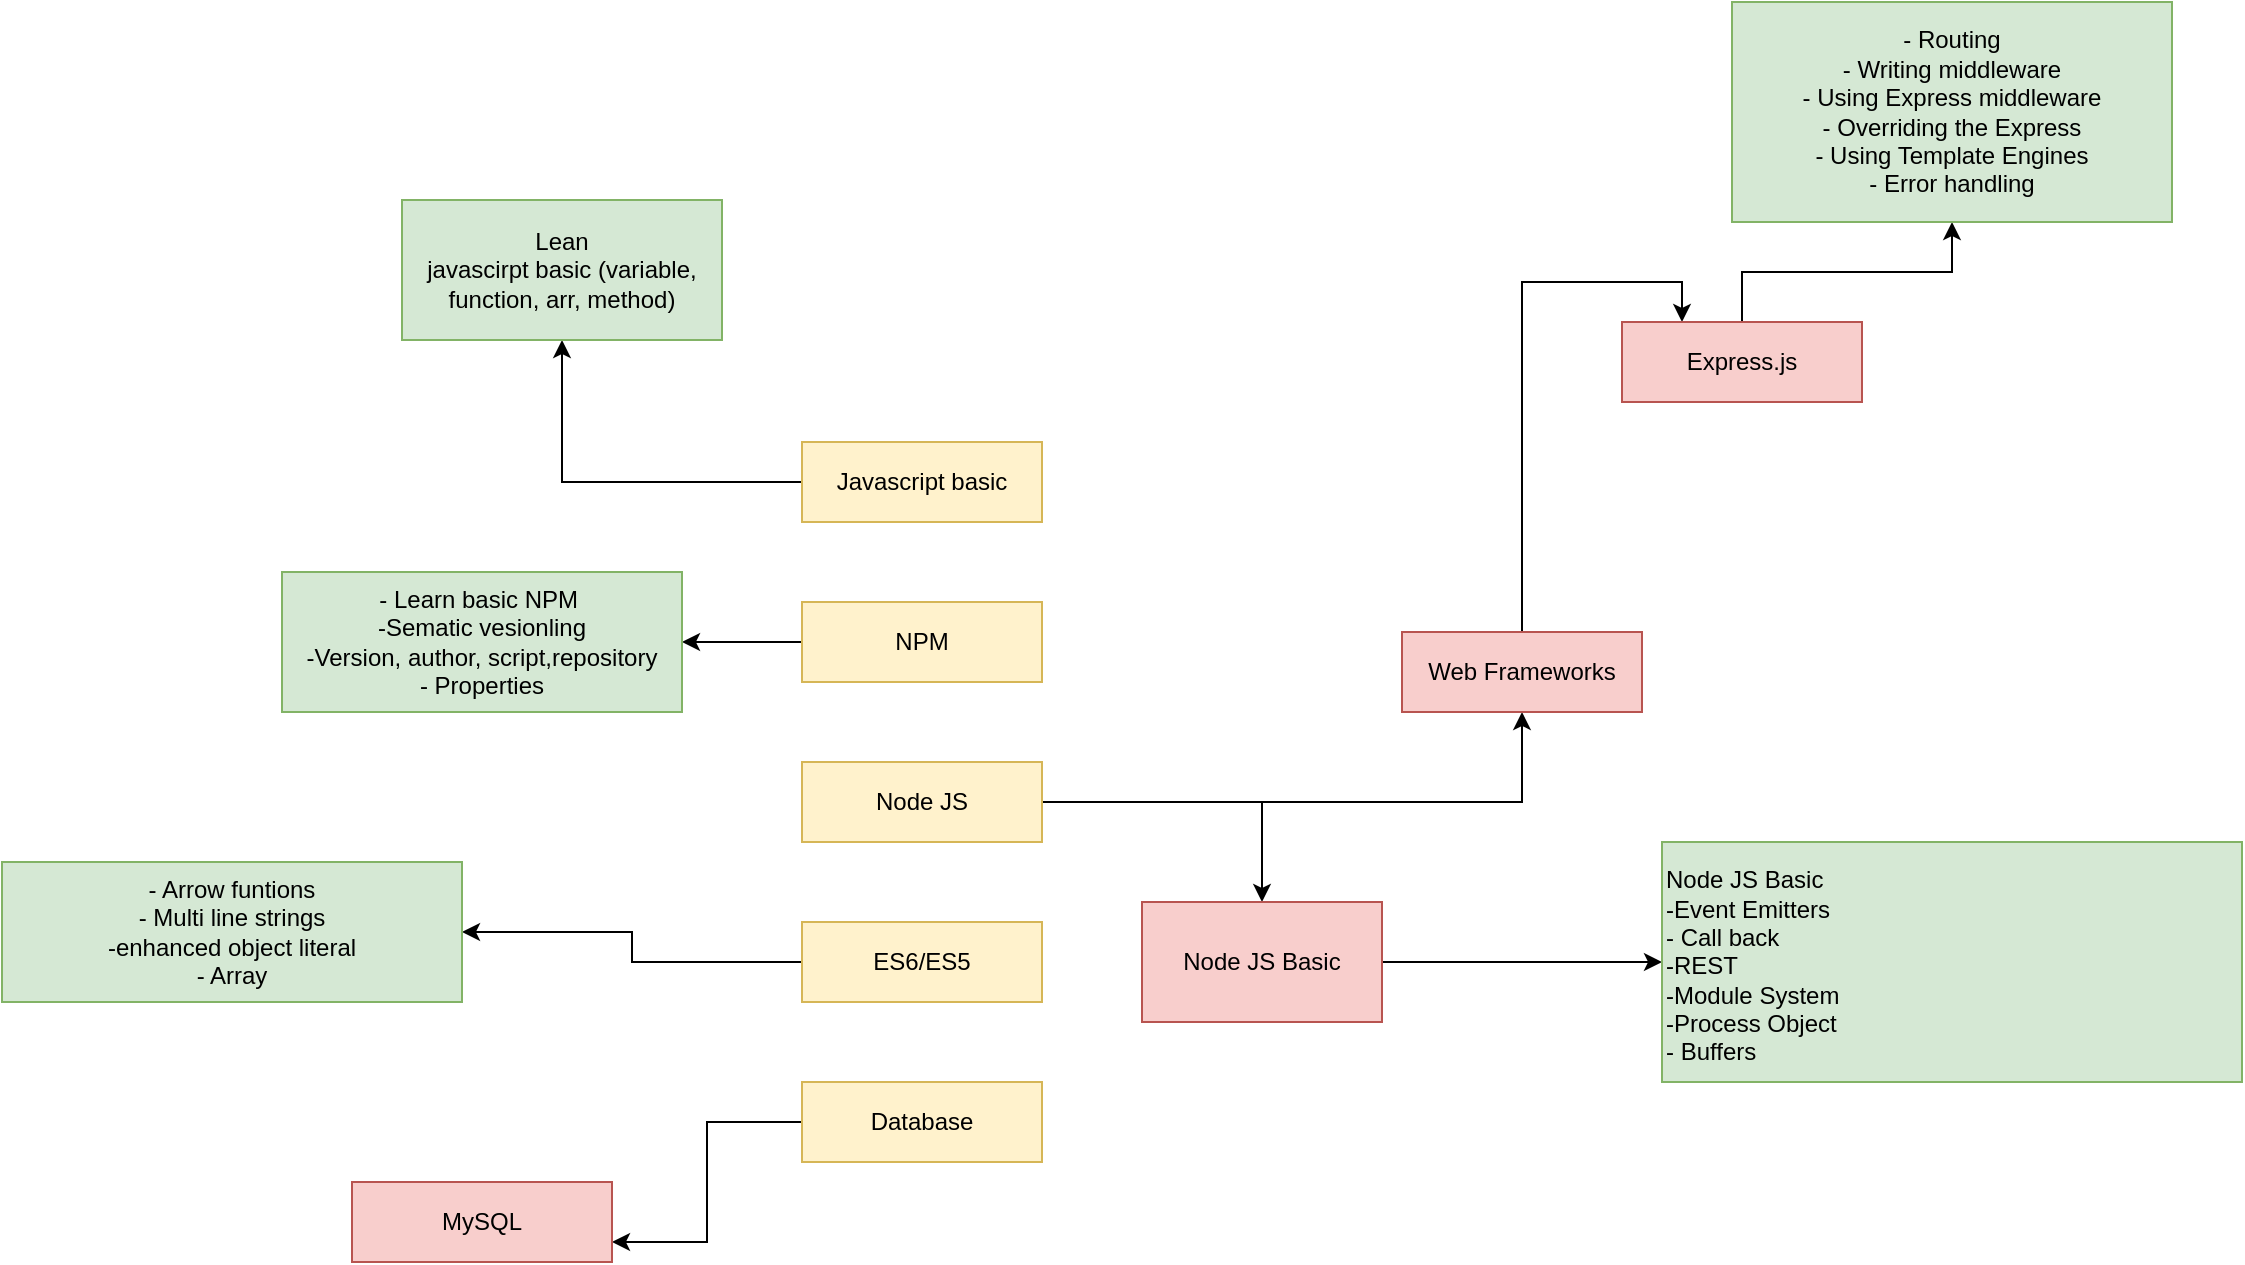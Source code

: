 <mxfile version="13.7.3" type="github">
  <diagram id="4NmLZIBllRo9rkTQsevi" name="Page-1">
    <mxGraphModel dx="1695" dy="1663" grid="1" gridSize="10" guides="1" tooltips="1" connect="1" arrows="1" fold="1" page="1" pageScale="1" pageWidth="827" pageHeight="1169" math="0" shadow="0">
      <root>
        <mxCell id="0" />
        <mxCell id="1" parent="0" />
        <mxCell id="DoB-NNo9R8UuOntgGLnS-18" value="" style="edgeStyle=orthogonalEdgeStyle;rounded=0;orthogonalLoop=1;jettySize=auto;html=1;" edge="1" parent="1" source="DoB-NNo9R8UuOntgGLnS-1" target="DoB-NNo9R8UuOntgGLnS-15">
          <mxGeometry relative="1" as="geometry" />
        </mxCell>
        <mxCell id="DoB-NNo9R8UuOntgGLnS-1" value="Javascript basic&lt;br&gt;" style="rounded=0;whiteSpace=wrap;html=1;fillColor=#fff2cc;strokeColor=#d6b656;" vertex="1" parent="1">
          <mxGeometry x="320" y="80" width="120" height="40" as="geometry" />
        </mxCell>
        <mxCell id="DoB-NNo9R8UuOntgGLnS-23" value="" style="edgeStyle=orthogonalEdgeStyle;rounded=0;orthogonalLoop=1;jettySize=auto;html=1;" edge="1" parent="1" source="DoB-NNo9R8UuOntgGLnS-2" target="DoB-NNo9R8UuOntgGLnS-22">
          <mxGeometry relative="1" as="geometry" />
        </mxCell>
        <mxCell id="DoB-NNo9R8UuOntgGLnS-2" value="NPM&lt;br&gt;" style="rounded=0;whiteSpace=wrap;html=1;fillColor=#fff2cc;strokeColor=#d6b656;" vertex="1" parent="1">
          <mxGeometry x="320" y="160" width="120" height="40" as="geometry" />
        </mxCell>
        <mxCell id="DoB-NNo9R8UuOntgGLnS-20" style="edgeStyle=orthogonalEdgeStyle;rounded=0;orthogonalLoop=1;jettySize=auto;html=1;exitX=1;exitY=0.5;exitDx=0;exitDy=0;" edge="1" parent="1" source="DoB-NNo9R8UuOntgGLnS-3" target="DoB-NNo9R8UuOntgGLnS-6">
          <mxGeometry relative="1" as="geometry" />
        </mxCell>
        <mxCell id="DoB-NNo9R8UuOntgGLnS-34" style="edgeStyle=orthogonalEdgeStyle;rounded=0;orthogonalLoop=1;jettySize=auto;html=1;" edge="1" parent="1" source="DoB-NNo9R8UuOntgGLnS-3" target="DoB-NNo9R8UuOntgGLnS-33">
          <mxGeometry relative="1" as="geometry" />
        </mxCell>
        <mxCell id="DoB-NNo9R8UuOntgGLnS-3" value="Node JS&lt;br&gt;" style="rounded=0;whiteSpace=wrap;html=1;fillColor=#fff2cc;strokeColor=#d6b656;" vertex="1" parent="1">
          <mxGeometry x="320" y="240" width="120" height="40" as="geometry" />
        </mxCell>
        <mxCell id="DoB-NNo9R8UuOntgGLnS-21" style="edgeStyle=orthogonalEdgeStyle;rounded=0;orthogonalLoop=1;jettySize=auto;html=1;entryX=0.25;entryY=0;entryDx=0;entryDy=0;" edge="1" parent="1" source="DoB-NNo9R8UuOntgGLnS-6" target="DoB-NNo9R8UuOntgGLnS-9">
          <mxGeometry relative="1" as="geometry" />
        </mxCell>
        <mxCell id="DoB-NNo9R8UuOntgGLnS-6" value="Web Frameworks" style="rounded=0;whiteSpace=wrap;html=1;fillColor=#f8cecc;strokeColor=#b85450;" vertex="1" parent="1">
          <mxGeometry x="620" y="175" width="120" height="40" as="geometry" />
        </mxCell>
        <mxCell id="DoB-NNo9R8UuOntgGLnS-38" value="" style="edgeStyle=orthogonalEdgeStyle;rounded=0;orthogonalLoop=1;jettySize=auto;html=1;" edge="1" parent="1" source="DoB-NNo9R8UuOntgGLnS-9" target="DoB-NNo9R8UuOntgGLnS-37">
          <mxGeometry relative="1" as="geometry" />
        </mxCell>
        <mxCell id="DoB-NNo9R8UuOntgGLnS-9" value="Express.js&lt;br&gt;" style="rounded=0;whiteSpace=wrap;html=1;fillColor=#f8cecc;strokeColor=#b85450;" vertex="1" parent="1">
          <mxGeometry x="730" y="20" width="120" height="40" as="geometry" />
        </mxCell>
        <mxCell id="DoB-NNo9R8UuOntgGLnS-27" style="edgeStyle=orthogonalEdgeStyle;rounded=0;orthogonalLoop=1;jettySize=auto;html=1;entryX=1;entryY=0.75;entryDx=0;entryDy=0;" edge="1" parent="1" source="DoB-NNo9R8UuOntgGLnS-10" target="DoB-NNo9R8UuOntgGLnS-13">
          <mxGeometry relative="1" as="geometry" />
        </mxCell>
        <mxCell id="DoB-NNo9R8UuOntgGLnS-10" value="Database&lt;br&gt;" style="rounded=0;whiteSpace=wrap;html=1;fillColor=#fff2cc;strokeColor=#d6b656;" vertex="1" parent="1">
          <mxGeometry x="320" y="400" width="120" height="40" as="geometry" />
        </mxCell>
        <mxCell id="DoB-NNo9R8UuOntgGLnS-29" value="" style="edgeStyle=orthogonalEdgeStyle;rounded=0;orthogonalLoop=1;jettySize=auto;html=1;" edge="1" parent="1" source="DoB-NNo9R8UuOntgGLnS-11" target="DoB-NNo9R8UuOntgGLnS-28">
          <mxGeometry relative="1" as="geometry" />
        </mxCell>
        <mxCell id="DoB-NNo9R8UuOntgGLnS-11" value="ES6/ES5&lt;br&gt;" style="rounded=0;whiteSpace=wrap;html=1;fillColor=#fff2cc;strokeColor=#d6b656;" vertex="1" parent="1">
          <mxGeometry x="320" y="320" width="120" height="40" as="geometry" />
        </mxCell>
        <mxCell id="DoB-NNo9R8UuOntgGLnS-13" value="MySQL&lt;br&gt;" style="rounded=0;whiteSpace=wrap;html=1;fillColor=#f8cecc;strokeColor=#b85450;" vertex="1" parent="1">
          <mxGeometry x="95" y="450" width="130" height="40" as="geometry" />
        </mxCell>
        <mxCell id="DoB-NNo9R8UuOntgGLnS-15" value="Lean &lt;br&gt;javascirpt basic (variable, function, arr, method)" style="whiteSpace=wrap;html=1;fillColor=#d5e8d4;strokeColor=#82b366;" vertex="1" parent="1">
          <mxGeometry x="120" y="-41" width="160" height="70" as="geometry" />
        </mxCell>
        <mxCell id="DoB-NNo9R8UuOntgGLnS-22" value="- Learn basic NPM&amp;nbsp;&lt;br&gt;-Sematic vesionling&lt;br&gt;-Version, author, script,repository&lt;br&gt;- Properties&lt;br&gt;" style="whiteSpace=wrap;html=1;rounded=0;strokeColor=#82b366;fillColor=#d5e8d4;" vertex="1" parent="1">
          <mxGeometry x="60" y="145" width="200" height="70" as="geometry" />
        </mxCell>
        <mxCell id="DoB-NNo9R8UuOntgGLnS-28" value="- Arrow funtions&lt;br&gt;- Multi line strings&lt;br&gt;-enhanced object literal&lt;br&gt;- Array&lt;br&gt;" style="rounded=0;whiteSpace=wrap;html=1;fillColor=#d5e8d4;strokeColor=#82b366;" vertex="1" parent="1">
          <mxGeometry x="-80" y="290" width="230" height="70" as="geometry" />
        </mxCell>
        <mxCell id="DoB-NNo9R8UuOntgGLnS-36" value="" style="edgeStyle=orthogonalEdgeStyle;rounded=0;orthogonalLoop=1;jettySize=auto;html=1;" edge="1" parent="1" source="DoB-NNo9R8UuOntgGLnS-33" target="DoB-NNo9R8UuOntgGLnS-35">
          <mxGeometry relative="1" as="geometry" />
        </mxCell>
        <mxCell id="DoB-NNo9R8UuOntgGLnS-33" value="Node JS Basic&lt;br&gt;" style="rounded=0;whiteSpace=wrap;html=1;fillColor=#f8cecc;strokeColor=#b85450;" vertex="1" parent="1">
          <mxGeometry x="490" y="310" width="120" height="60" as="geometry" />
        </mxCell>
        <mxCell id="DoB-NNo9R8UuOntgGLnS-35" value="Node JS Basic&lt;br&gt;-Event Emitters&lt;br&gt;- Call back&lt;br&gt;-REST&lt;br&gt;-Module System&lt;br&gt;-Process Object&lt;br&gt;- Buffers" style="rounded=0;whiteSpace=wrap;html=1;fillColor=#d5e8d4;strokeColor=#82b366;align=left;spacingTop=3;" vertex="1" parent="1">
          <mxGeometry x="750" y="280" width="290" height="120" as="geometry" />
        </mxCell>
        <mxCell id="DoB-NNo9R8UuOntgGLnS-37" value="- Routing&lt;br&gt;- Writing middleware&lt;br&gt;- Using Express middleware&lt;br&gt;- Overriding the Express&lt;br&gt;- Using Template Engines&lt;br&gt;- Error handling&lt;br&gt;" style="whiteSpace=wrap;html=1;rounded=0;strokeColor=#82b366;fillColor=#d5e8d4;" vertex="1" parent="1">
          <mxGeometry x="785" y="-140" width="220" height="110" as="geometry" />
        </mxCell>
      </root>
    </mxGraphModel>
  </diagram>
</mxfile>
